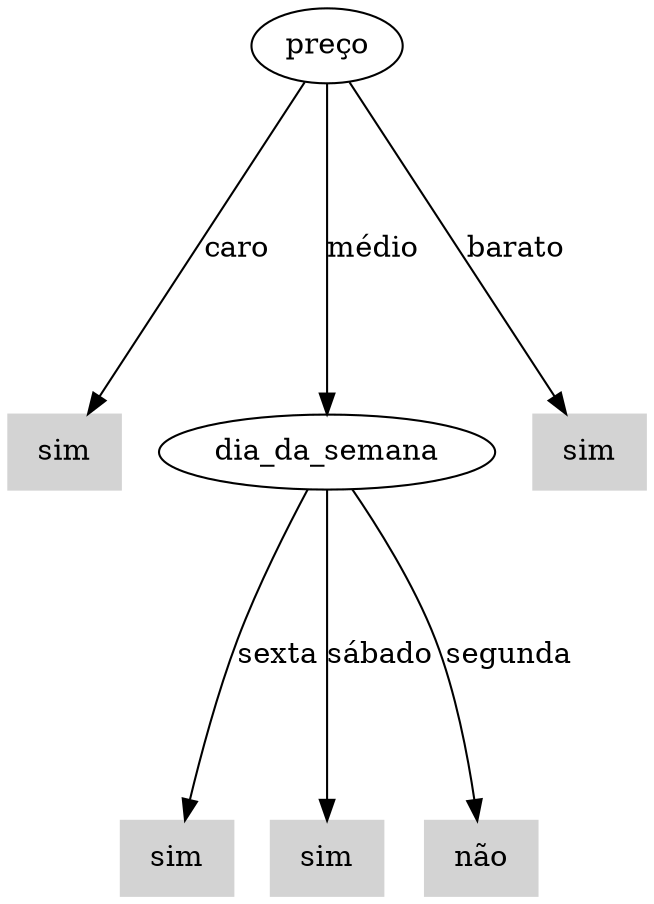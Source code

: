 digraph arvore_restaurante {
	graph [ranksep=2 size="1000,1000"]
	"" [label="preço"]
	"" -> "->caro" [label=caro]
	"->caro" [label=sim color=lightgrey shape=box style=filled]
	"" -> "->médio" [label="médio"]
	"->médio" [label=dia_da_semana]
	"->médio" -> "->médio->sexta" [label=sexta]
	"->médio->sexta" [label=sim color=lightgrey shape=box style=filled]
	"->médio" -> "->médio->sábado" [label="sábado"]
	"->médio->sábado" [label=sim color=lightgrey shape=box style=filled]
	"->médio" -> "->médio->segunda" [label=segunda]
	"->médio->segunda" [label="não" color=lightgrey shape=box style=filled]
	"" -> "->barato" [label=barato]
	"->barato" [label=sim color=lightgrey shape=box style=filled]
}
